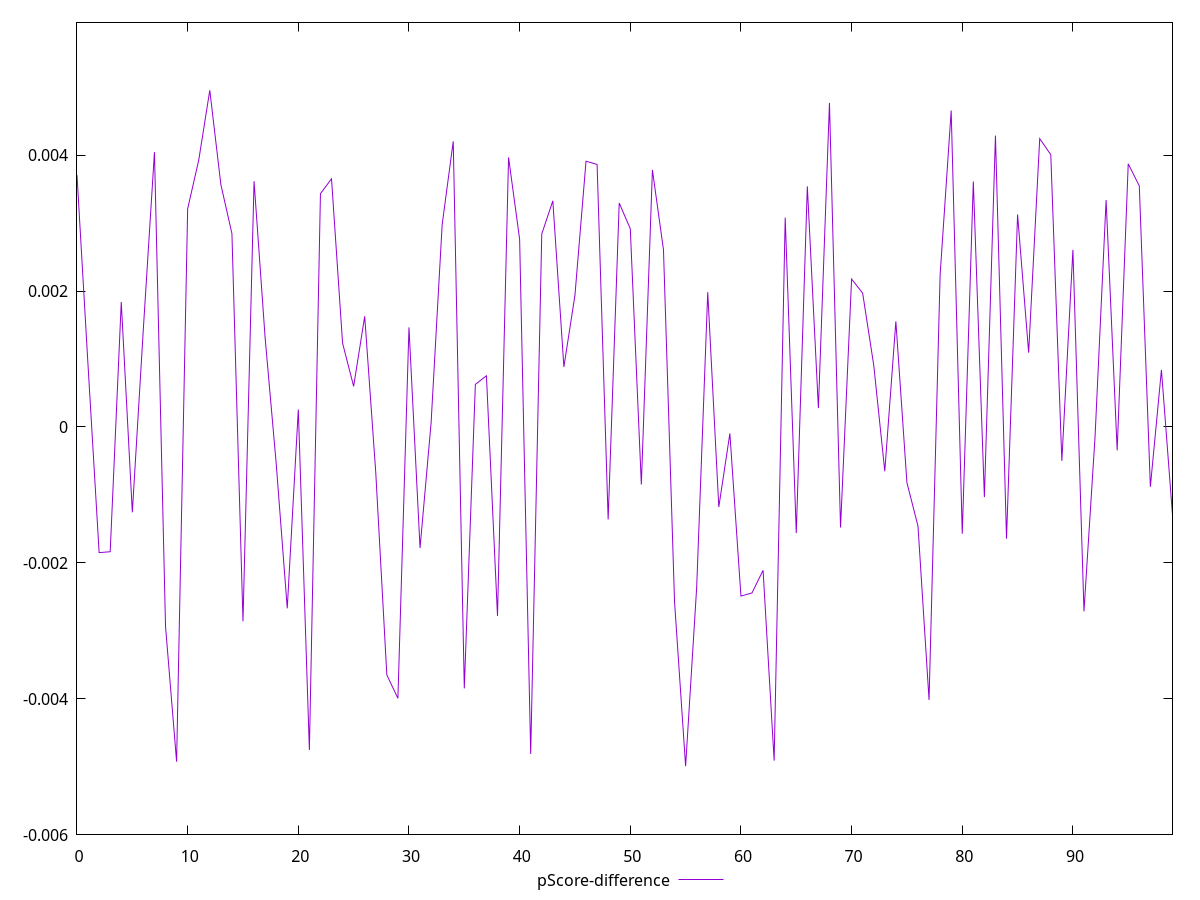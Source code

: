reset

$pScoreDifference <<EOF
0 0.0037045306560061775
1 0.0008981925253586098
2 -0.001847586750686303
3 -0.0018348777446214326
4 0.0018390811641085802
5 -0.0012545393755474255
6 0.0014548117467905186
7 0.004042636741677819
8 -0.002932226317383213
9 -0.004923372038277418
10 0.0032105364514889434
11 0.003923831259537325
12 0.0049528098718846225
13 0.0035667197466547895
14 0.0028445362458894285
15 -0.002857710187361473
16 0.003614555639589123
17 0.001313518535036362
18 -0.0005344888482151644
19 -0.002666519434925241
20 0.00025679728832617155
21 -0.004751797160503779
22 0.003431955968275391
23 0.0036506412065021587
24 0.0012329011445796345
25 0.0005980127331363105
26 0.0016282353393685112
27 -0.0006723619124948677
28 -0.003647797586825985
29 -0.003990168693022711
30 0.0014658199188669618
31 -0.001780341984671363
32 0.00006197746088154599
33 0.0029776288623225566
34 0.004201056293217764
35 -0.0038445698547223683
36 0.0006269543919984466
37 0.0007536050059729904
38 -0.002779148485367866
39 0.003965477647793092
40 0.0027620821306425514
41 -0.004808501058043868
42 0.002838872492540112
43 0.0033265636615982253
44 0.0008838021770477544
45 0.0019390463058706064
46 0.003909293289193649
47 0.003862671048627808
48 -0.0013595774128618565
49 0.0032942762291413574
50 0.0029169160884837675
51 -0.0008458067381461598
52 0.003781429185611751
53 0.0026062764414381823
54 -0.0025719383702730303
55 -0.004988475957259486
56 -0.0023591858282380196
57 0.001983090526466391
58 -0.0011771548764440976
59 -0.00009482888585998772
60 -0.0024866610693385915
61 -0.0024406724410018787
62 -0.002107458491667713
63 -0.004907532340081122
64 0.0030795310805521448
65 -0.0015599187119840208
66 0.0035399117860562823
67 0.000277948317788268
68 0.004767434302569318
69 -0.001478861875334525
70 0.0021762511828272713
71 0.0019679780470854835
72 0.0009099905713948475
73 -0.0006504276514086582
74 0.0015536938282517676
75 -0.0008185511137642765
76 -0.0014576387147264835
77 -0.004013934237226513
78 0.0022363732402337355
79 0.0046544633762317655
80 -0.0015709619092898475
81 0.003611120854306926
82 -0.0010312375052904388
83 0.004285528312083509
84 -0.0016427797640290454
85 0.0031253558478731014
86 0.0010938798703701291
87 0.004241689205562893
88 0.0040055793538288365
89 -0.0004983270241362137
90 0.002605867252889693
91 -0.0027122692162122597
92 -0.00014707349617193444
93 0.003338653291429017
94 -0.00034246486392564
95 0.0038712845610994195
96 0.003546402765989387
97 -0.0008790459975333009
98 0.0008397016733042717
99 -0.0012944738720511717
EOF

set key outside below
set xrange [0:99]
set yrange [-0.005988475957259486:0.0059528098718846225]
set trange [-0.005988475957259486:0.0059528098718846225]
set terminal svg size 640, 500 enhanced background rgb 'white'
set output "report_00017_2021-02-10T15-08-03.406Z/mainthread-work-breakdown/samples/pages+cached/pScore-difference/values.svg"

plot $pScoreDifference title "pScore-difference" with line

reset
